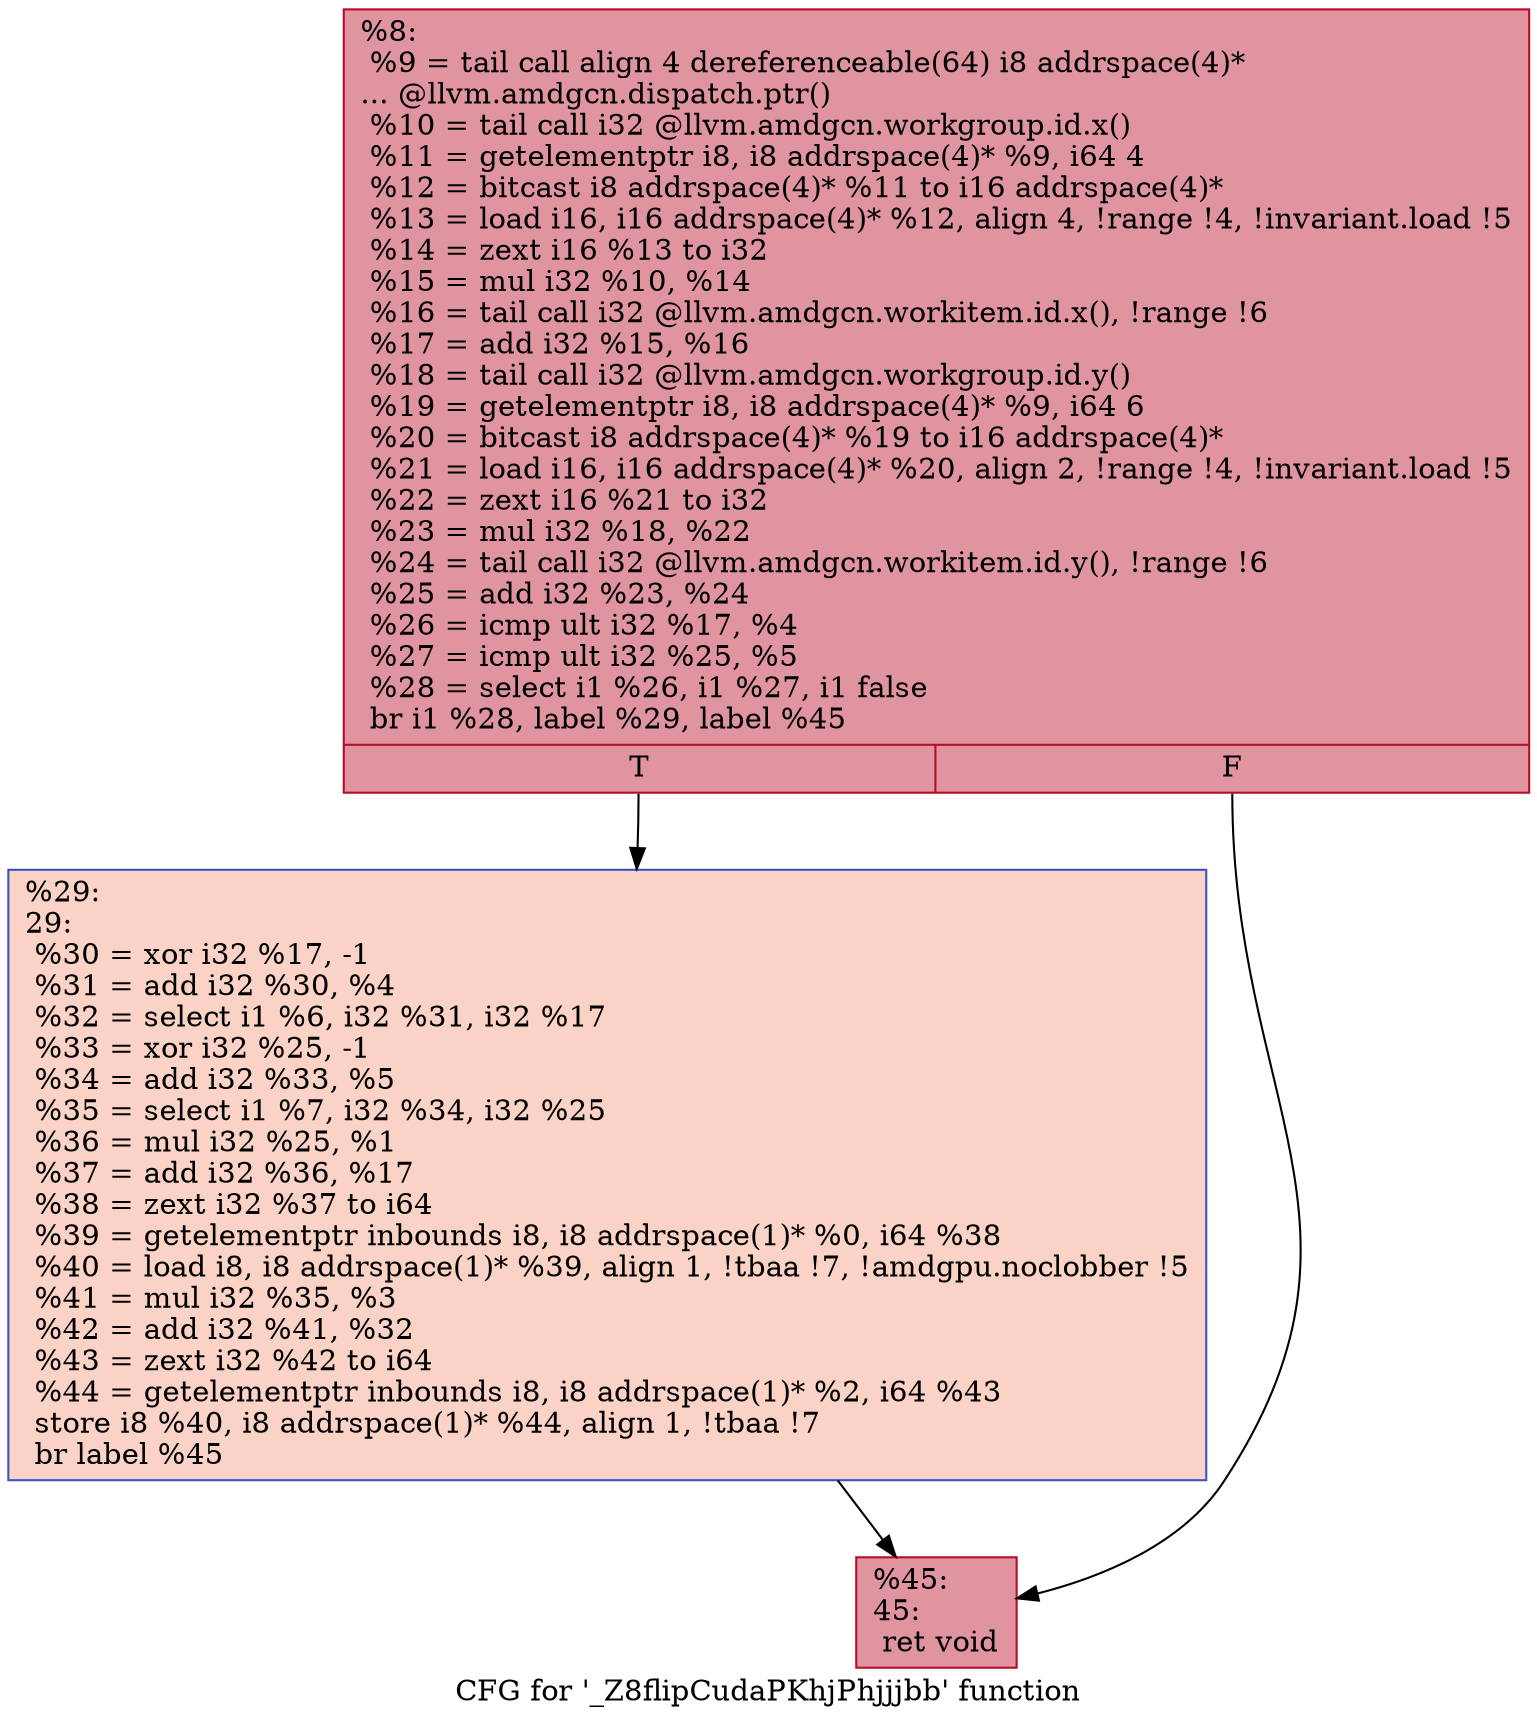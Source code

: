 digraph "CFG for '_Z8flipCudaPKhjPhjjjbb' function" {
	label="CFG for '_Z8flipCudaPKhjPhjjjbb' function";

	Node0x4eef4f0 [shape=record,color="#b70d28ff", style=filled, fillcolor="#b70d2870",label="{%8:\l  %9 = tail call align 4 dereferenceable(64) i8 addrspace(4)*\l... @llvm.amdgcn.dispatch.ptr()\l  %10 = tail call i32 @llvm.amdgcn.workgroup.id.x()\l  %11 = getelementptr i8, i8 addrspace(4)* %9, i64 4\l  %12 = bitcast i8 addrspace(4)* %11 to i16 addrspace(4)*\l  %13 = load i16, i16 addrspace(4)* %12, align 4, !range !4, !invariant.load !5\l  %14 = zext i16 %13 to i32\l  %15 = mul i32 %10, %14\l  %16 = tail call i32 @llvm.amdgcn.workitem.id.x(), !range !6\l  %17 = add i32 %15, %16\l  %18 = tail call i32 @llvm.amdgcn.workgroup.id.y()\l  %19 = getelementptr i8, i8 addrspace(4)* %9, i64 6\l  %20 = bitcast i8 addrspace(4)* %19 to i16 addrspace(4)*\l  %21 = load i16, i16 addrspace(4)* %20, align 2, !range !4, !invariant.load !5\l  %22 = zext i16 %21 to i32\l  %23 = mul i32 %18, %22\l  %24 = tail call i32 @llvm.amdgcn.workitem.id.y(), !range !6\l  %25 = add i32 %23, %24\l  %26 = icmp ult i32 %17, %4\l  %27 = icmp ult i32 %25, %5\l  %28 = select i1 %26, i1 %27, i1 false\l  br i1 %28, label %29, label %45\l|{<s0>T|<s1>F}}"];
	Node0x4eef4f0:s0 -> Node0x4ef2f30;
	Node0x4eef4f0:s1 -> Node0x4ef2fc0;
	Node0x4ef2f30 [shape=record,color="#3d50c3ff", style=filled, fillcolor="#f59c7d70",label="{%29:\l29:                                               \l  %30 = xor i32 %17, -1\l  %31 = add i32 %30, %4\l  %32 = select i1 %6, i32 %31, i32 %17\l  %33 = xor i32 %25, -1\l  %34 = add i32 %33, %5\l  %35 = select i1 %7, i32 %34, i32 %25\l  %36 = mul i32 %25, %1\l  %37 = add i32 %36, %17\l  %38 = zext i32 %37 to i64\l  %39 = getelementptr inbounds i8, i8 addrspace(1)* %0, i64 %38\l  %40 = load i8, i8 addrspace(1)* %39, align 1, !tbaa !7, !amdgpu.noclobber !5\l  %41 = mul i32 %35, %3\l  %42 = add i32 %41, %32\l  %43 = zext i32 %42 to i64\l  %44 = getelementptr inbounds i8, i8 addrspace(1)* %2, i64 %43\l  store i8 %40, i8 addrspace(1)* %44, align 1, !tbaa !7\l  br label %45\l}"];
	Node0x4ef2f30 -> Node0x4ef2fc0;
	Node0x4ef2fc0 [shape=record,color="#b70d28ff", style=filled, fillcolor="#b70d2870",label="{%45:\l45:                                               \l  ret void\l}"];
}
